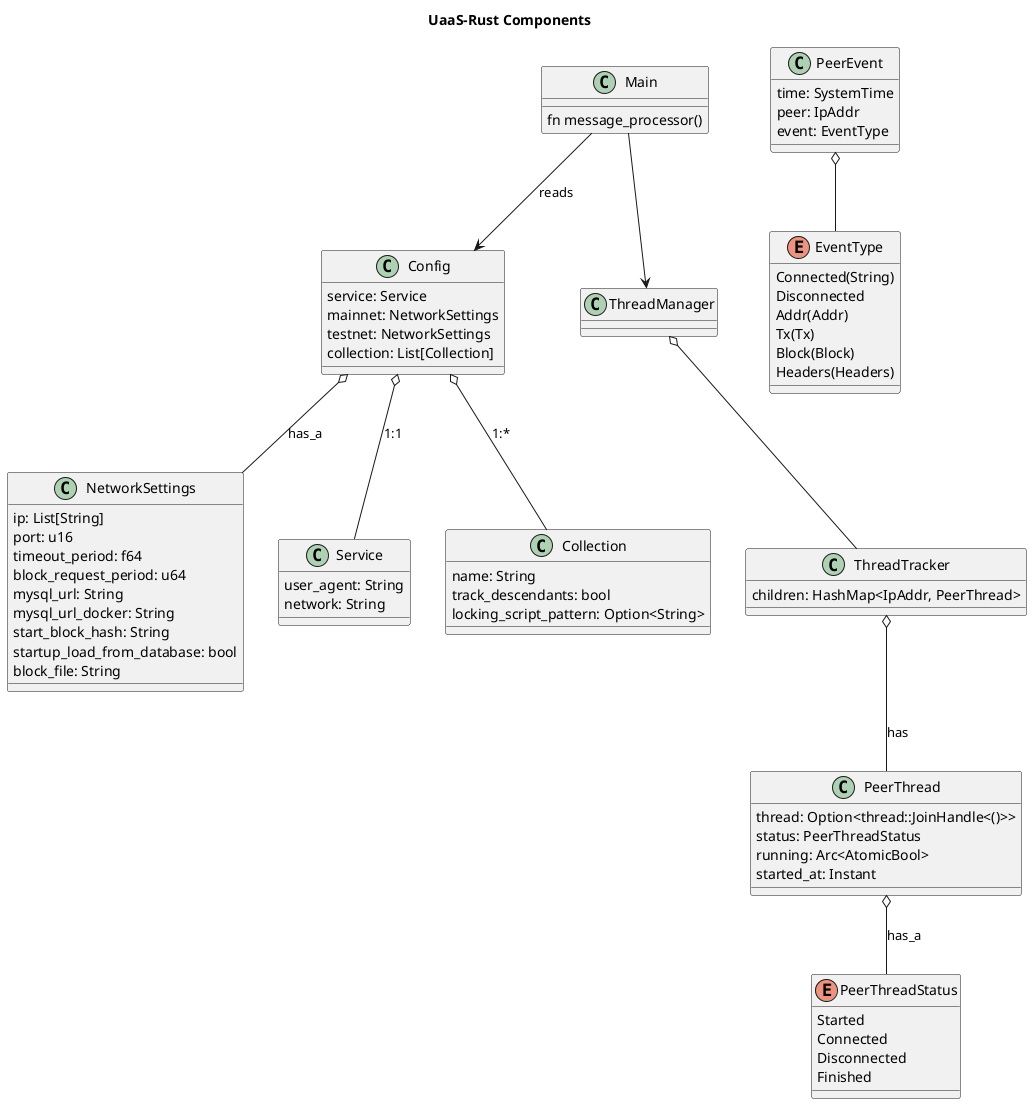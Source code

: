 @startuml
title UaaS-Rust Components

top to bottom direction

class Main {
    fn message_processor()
}

class NetworkSettings {
    ip: List[String]
    port: u16
    timeout_period: f64
    block_request_period: u64
    mysql_url: String
    mysql_url_docker: String
    start_block_hash: String
    startup_load_from_database: bool
    block_file: String
}

class Service {
    user_agent: String
    network: String
}

class Collection {
    name: String
    track_descendants: bool
    locking_script_pattern: Option<String>
}


class Config {
    service: Service
    mainnet: NetworkSettings
    testnet: NetworkSettings
    collection: List[Collection]
}

Config o-- Service: 1:1
Config o-- NetworkSettings: has_a
Config o-- Collection: 1:*

Main --> Config: reads

enum PeerThreadStatus {
    Started
    Connected
    Disconnected
    Finished
}

enum EventType {
    {field} Connected(String)
    Disconnected
    {field} Addr(Addr)
    {field} Tx(Tx)
    {field} Block(Block)
    {field} Headers(Headers)
}



class PeerEvent {
    time: SystemTime
    peer: IpAddr
    event: EventType
}


PeerEvent o-- EventType


class PeerThread {
    {field} thread: Option<thread::JoinHandle<()>>
    status: PeerThreadStatus
    running: Arc<AtomicBool>
    started_at: Instant
}

class ThreadTracker {
    children: HashMap<IpAddr, PeerThread>
}
ThreadTracker o-- PeerThread: has
PeerThread o-- PeerThreadStatus: has_a


class ThreadManager {


}

ThreadManager o-- ThreadTracker

Main --> ThreadManager

@enduml
